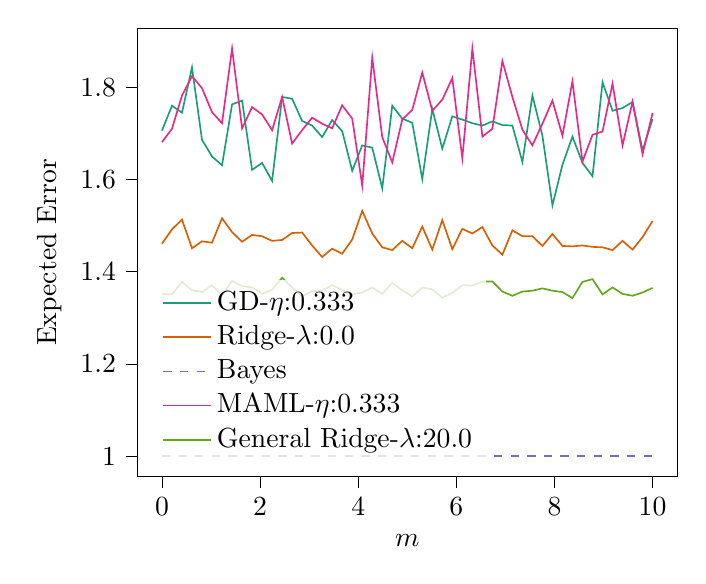 % This file was created with tikzplotlib v0.10.1.
\begin{tikzpicture}

\definecolor{chocolate217952}{RGB}{217,95,2}
\definecolor{darkcyan27158119}{RGB}{27,158,119}
\definecolor{darkgray176}{RGB}{176,176,176}
\definecolor{deeppink23141138}{RGB}{231,41,138}
\definecolor{lightslategray117112179}{RGB}{117,112,179}
\definecolor{olivedrab10216630}{RGB}{102,166,30}

\begin{axis}[
legend cell align={left},
legend style={
  fill opacity=0.8,
  draw opacity=1,
  text opacity=1,
  at={(0.03,0.03)},
  anchor=south west,
  draw=none
},
tick align=outside,
tick pos=left,
x grid style={darkgray176},
xlabel={\(\displaystyle m\)},
xmin=-0.5, xmax=10.5,
xtick style={color=black},
y grid style={darkgray176},
ylabel={Expected Error},
ymin=0.956, ymax=1.928,
ytick style={color=black}
]
\addplot [semithick, darkcyan27158119]
table {%
0 1.706
0.204 1.76
0.408 1.745
0.612 1.843
0.816 1.686
1.02 1.65
1.224 1.631
1.429 1.763
1.633 1.771
1.837 1.621
2.041 1.636
2.245 1.597
2.449 1.779
2.653 1.775
2.857 1.727
3.061 1.717
3.265 1.692
3.469 1.729
3.673 1.705
3.878 1.619
4.082 1.674
4.286 1.669
4.49 1.581
4.694 1.76
4.898 1.732
5.102 1.723
5.306 1.601
5.51 1.753
5.714 1.667
5.918 1.737
6.122 1.73
6.327 1.722
6.531 1.717
6.735 1.726
6.939 1.718
7.143 1.717
7.347 1.638
7.551 1.782
7.755 1.695
7.959 1.544
8.163 1.632
8.367 1.693
8.571 1.636
8.776 1.607
8.98 1.811
9.184 1.749
9.388 1.755
9.592 1.768
9.796 1.663
10 1.731
};
\addlegendentry{GD-$\eta$:0.333}
\addplot [semithick, chocolate217952]
table {%
0 1.461
0.204 1.492
0.408 1.513
0.612 1.451
0.816 1.466
1.02 1.463
1.224 1.516
1.429 1.486
1.633 1.465
1.837 1.48
2.041 1.477
2.245 1.467
2.449 1.469
2.653 1.484
2.857 1.485
3.061 1.457
3.265 1.432
3.469 1.45
3.673 1.439
3.878 1.47
4.082 1.532
4.286 1.483
4.49 1.453
4.694 1.447
4.898 1.467
5.102 1.451
5.306 1.498
5.51 1.448
5.714 1.512
5.918 1.449
6.122 1.493
6.327 1.483
6.531 1.497
6.735 1.457
6.939 1.437
7.143 1.49
7.347 1.477
7.551 1.477
7.755 1.456
7.959 1.482
8.163 1.456
8.367 1.455
8.571 1.457
8.776 1.454
8.98 1.453
9.184 1.447
9.388 1.467
9.592 1.448
9.796 1.475
10 1.51
};
\addlegendentry{Ridge-$\lambda$:0.0}
\addplot [semithick, lightslategray117112179, dashed]
table {%
0 1.0
0.204 1.0
0.408 1.0
0.612 1.0
0.816 1.0
1.02 1.0
1.224 1.0
1.429 1.0
1.633 1.0
1.837 1.0
2.041 1.0
2.245 1.0
2.449 1.0
2.653 1.0
2.857 1.0
3.061 1.0
3.265 1.0
3.469 1.0
3.673 1.0
3.878 1.0
4.082 1.0
4.286 1.0
4.49 1.0
4.694 1.0
4.898 1.0
5.102 1.0
5.306 1.0
5.51 1.0
5.714 1.0
5.918 1.0
6.122 1.0
6.327 1.0
6.531 1.0
6.735 1.0
6.939 1.0
7.143 1.0
7.347 1.0
7.551 1.0
7.755 1.0
7.959 1.0
8.163 1.0
8.367 1.0
8.571 1.0
8.776 1.0
8.98 1.0
9.184 1.0
9.388 1.0
9.592 1.0
9.796 1.0
10 1.0
};
\addlegendentry{Bayes}
\addplot [semithick, deeppink23141138]
table {%
0 1.681
0.204 1.71
0.408 1.782
0.612 1.824
0.816 1.798
1.02 1.746
1.224 1.722
1.429 1.884
1.633 1.711
1.837 1.757
2.041 1.741
2.245 1.707
2.449 1.779
2.653 1.678
2.857 1.707
3.061 1.734
3.265 1.721
3.469 1.711
3.673 1.761
3.878 1.732
4.082 1.587
4.286 1.864
4.49 1.692
4.694 1.637
4.898 1.73
5.102 1.751
5.306 1.832
5.51 1.749
5.714 1.773
5.918 1.82
6.122 1.646
6.327 1.884
6.531 1.693
6.735 1.71
6.939 1.857
7.143 1.779
7.347 1.708
7.551 1.674
7.755 1.721
7.959 1.771
8.163 1.695
8.367 1.813
8.571 1.639
8.776 1.697
8.98 1.704
9.184 1.808
9.388 1.674
9.592 1.769
9.796 1.655
10 1.744
};
\addlegendentry{MAML-$\eta$:0.333}
\addplot [semithick, olivedrab10216630]
table {%
0 1.352
0.204 1.351
0.408 1.378
0.612 1.36
0.816 1.356
1.02 1.371
1.224 1.349
1.429 1.38
1.633 1.369
1.837 1.366
2.041 1.352
2.245 1.361
2.449 1.387
2.653 1.366
2.857 1.347
3.061 1.358
3.265 1.359
3.469 1.371
3.673 1.361
3.878 1.351
4.082 1.355
4.286 1.366
4.49 1.352
4.694 1.376
4.898 1.36
5.102 1.346
5.306 1.366
5.51 1.362
5.714 1.344
5.918 1.354
6.122 1.371
6.327 1.37
6.531 1.379
6.735 1.379
6.939 1.357
7.143 1.348
7.347 1.357
7.551 1.359
7.755 1.364
7.959 1.359
8.163 1.356
8.367 1.343
8.571 1.378
8.776 1.384
8.98 1.351
9.184 1.366
9.388 1.352
9.592 1.348
9.796 1.355
10 1.365
};
\addlegendentry{General Ridge-$\lambda$:20.0}
\end{axis}

\end{tikzpicture}
